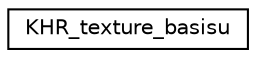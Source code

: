 digraph "Graphical Class Hierarchy"
{
 // LATEX_PDF_SIZE
  edge [fontname="Helvetica",fontsize="10",labelfontname="Helvetica",labelfontsize="10"];
  node [fontname="Helvetica",fontsize="10",shape=record];
  rankdir="LR";
  Node0 [label="KHR_texture_basisu",height=0.2,width=0.4,color="black", fillcolor="white", style="filled",URL="$struct_k_h_r__texture__basisu.html",tooltip=" "];
}
